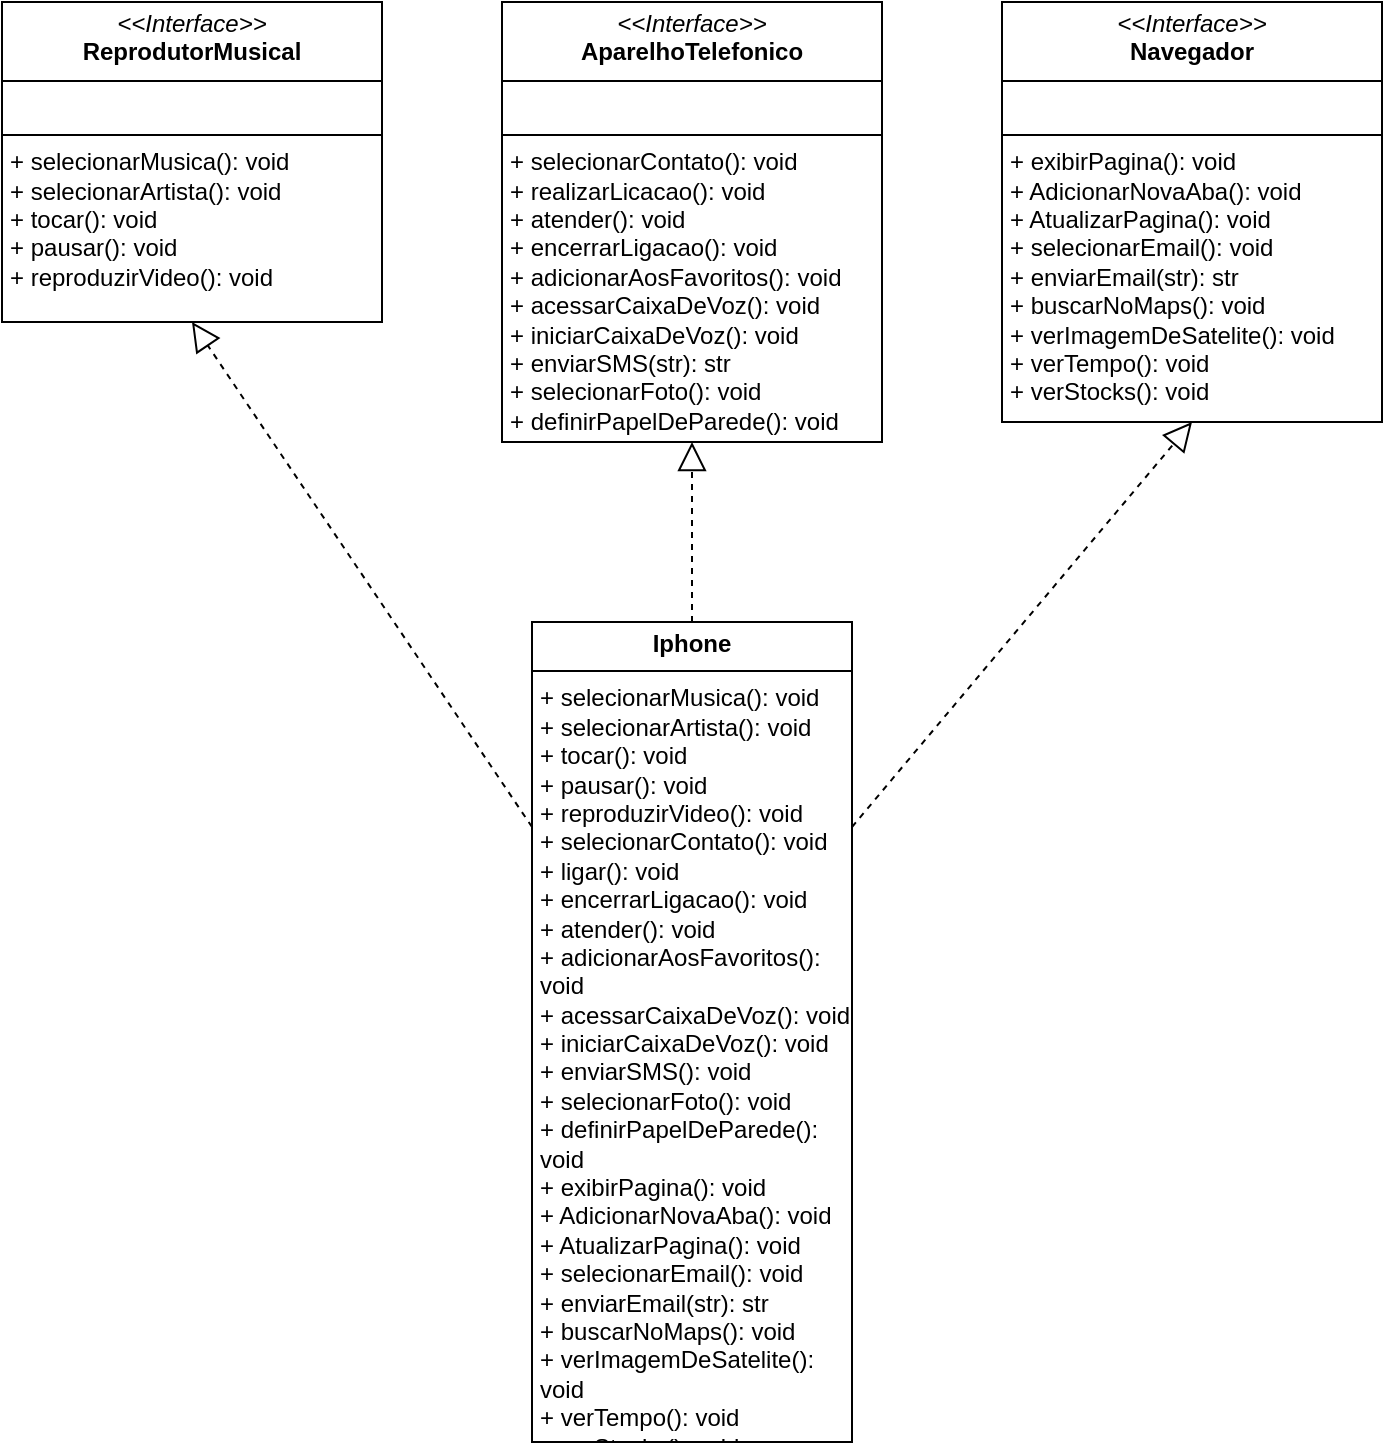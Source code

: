 <mxfile version="24.3.1" type="device">
  <diagram name="Página-1" id="rXHgHu48wUa6cl64H80j">
    <mxGraphModel dx="1042" dy="569" grid="1" gridSize="10" guides="1" tooltips="1" connect="1" arrows="1" fold="1" page="1" pageScale="1" pageWidth="827" pageHeight="1169" math="0" shadow="0">
      <root>
        <mxCell id="0" />
        <mxCell id="1" parent="0" />
        <mxCell id="cfmDMdxEd1KV0VTXRIXI-30" value="&lt;p style=&quot;margin:0px;margin-top:4px;text-align:center;&quot;&gt;&lt;i&gt;&amp;lt;&amp;lt;Interface&amp;gt;&amp;gt;&lt;/i&gt;&lt;br&gt;&lt;b&gt;ReprodutorMusical&lt;/b&gt;&lt;/p&gt;&lt;hr size=&quot;1&quot; style=&quot;border-style:solid;&quot;&gt;&lt;p style=&quot;margin:0px;margin-left:4px;&quot;&gt;&lt;br&gt;&lt;/p&gt;&lt;hr size=&quot;1&quot; style=&quot;border-style:solid;&quot;&gt;&lt;p style=&quot;margin:0px;margin-left:4px;&quot;&gt;&lt;span style=&quot;background-color: initial;&quot;&gt;+ selecionarMusica(): void&lt;/span&gt;&lt;br&gt;&lt;/p&gt;&lt;p style=&quot;margin:0px;margin-left:4px;&quot;&gt;+ selecionarArtista():&amp;nbsp;&lt;span style=&quot;background-color: initial;&quot;&gt;void&lt;/span&gt;&lt;/p&gt;&lt;p style=&quot;margin:0px;margin-left:4px;&quot;&gt;+ tocar(): void&lt;br&gt;+ pausar(): void&lt;/p&gt;&lt;p style=&quot;margin:0px;margin-left:4px;&quot;&gt;+ reproduzirVideo(): void&lt;/p&gt;" style="verticalAlign=top;align=left;overflow=fill;html=1;whiteSpace=wrap;" parent="1" vertex="1">
          <mxGeometry x="50" y="230" width="190" height="160" as="geometry" />
        </mxCell>
        <mxCell id="cfmDMdxEd1KV0VTXRIXI-31" value="&lt;p style=&quot;margin:0px;margin-top:4px;text-align:center;&quot;&gt;&lt;i&gt;&amp;lt;&amp;lt;Interface&amp;gt;&amp;gt;&lt;/i&gt;&lt;br&gt;&lt;b&gt;AparelhoTelefonico&lt;/b&gt;&lt;/p&gt;&lt;hr size=&quot;1&quot; style=&quot;border-style:solid;&quot;&gt;&lt;p style=&quot;margin:0px;margin-left:4px;&quot;&gt;&lt;br&gt;&lt;/p&gt;&lt;hr size=&quot;1&quot; style=&quot;border-style:solid;&quot;&gt;&lt;p style=&quot;margin:0px;margin-left:4px;&quot;&gt;+ selecionarContato(): void&lt;br&gt;+ realizarLicacao(): void&lt;/p&gt;&lt;p style=&quot;margin:0px;margin-left:4px;&quot;&gt;+ atender(): void&lt;/p&gt;&lt;p style=&quot;margin:0px;margin-left:4px;&quot;&gt;+ encerrarLigacao(): void&lt;/p&gt;&lt;p style=&quot;margin:0px;margin-left:4px;&quot;&gt;+ adicionarAosFavoritos(): void&lt;/p&gt;&lt;p style=&quot;margin:0px;margin-left:4px;&quot;&gt;+ acessarCaixaDeVoz(): void&lt;/p&gt;&lt;p style=&quot;margin:0px;margin-left:4px;&quot;&gt;+ iniciarCaixaDeVoz(): void&lt;/p&gt;&lt;p style=&quot;margin:0px;margin-left:4px;&quot;&gt;+ enviarSMS(str): str&lt;/p&gt;&lt;p style=&quot;margin:0px;margin-left:4px;&quot;&gt;&lt;span style=&quot;background-color: initial;&quot;&gt;+ selecionarFoto(): void&lt;/span&gt;&lt;br&gt;&lt;/p&gt;&lt;p style=&quot;margin:0px;margin-left:4px;&quot;&gt;&lt;span style=&quot;background-color: initial;&quot;&gt;+ definirPapelDeParede(): void&lt;/span&gt;&lt;/p&gt;" style="verticalAlign=top;align=left;overflow=fill;html=1;whiteSpace=wrap;" parent="1" vertex="1">
          <mxGeometry x="300" y="230" width="190" height="220" as="geometry" />
        </mxCell>
        <mxCell id="cfmDMdxEd1KV0VTXRIXI-33" value="&lt;p style=&quot;margin:0px;margin-top:4px;text-align:center;&quot;&gt;&lt;i&gt;&amp;lt;&amp;lt;Interface&amp;gt;&amp;gt;&lt;/i&gt;&lt;br&gt;&lt;b&gt;Navegador&lt;/b&gt;&lt;/p&gt;&lt;hr size=&quot;1&quot; style=&quot;border-style:solid;&quot;&gt;&lt;p style=&quot;margin:0px;margin-left:4px;&quot;&gt;&lt;br&gt;&lt;/p&gt;&lt;hr size=&quot;1&quot; style=&quot;border-style:solid;&quot;&gt;&lt;p style=&quot;margin:0px;margin-left:4px;&quot;&gt;+ exibirPagina(): void&lt;/p&gt;&lt;p style=&quot;margin:0px;margin-left:4px;&quot;&gt;+ AdicionarNovaAba(): void&lt;/p&gt;&lt;p style=&quot;margin:0px;margin-left:4px;&quot;&gt;+ AtualizarPagina(): void&lt;/p&gt;&lt;p style=&quot;margin:0px;margin-left:4px;&quot;&gt;+ selecionarEmail(): void&lt;/p&gt;&lt;p style=&quot;margin:0px;margin-left:4px;&quot;&gt;+ enviarEmail(str): str&lt;/p&gt;&lt;p style=&quot;margin:0px;margin-left:4px;&quot;&gt;+ buscarNoMaps(): void&lt;/p&gt;&lt;p style=&quot;margin:0px;margin-left:4px;&quot;&gt;+ verImagemDeSatelite(): void&lt;/p&gt;&lt;p style=&quot;margin:0px;margin-left:4px;&quot;&gt;+ verTempo(): void&lt;/p&gt;&lt;p style=&quot;margin:0px;margin-left:4px;&quot;&gt;+ verStocks(): void&lt;/p&gt;" style="verticalAlign=top;align=left;overflow=fill;html=1;whiteSpace=wrap;" parent="1" vertex="1">
          <mxGeometry x="550" y="230" width="190" height="210" as="geometry" />
        </mxCell>
        <mxCell id="cfmDMdxEd1KV0VTXRIXI-53" value="&lt;p style=&quot;margin:0px;margin-top:4px;text-align:center;&quot;&gt;&lt;b&gt;Iphone&lt;/b&gt;&lt;/p&gt;&lt;hr size=&quot;1&quot; style=&quot;border-style:solid;&quot;&gt;&lt;p style=&quot;margin: 0px 0px 0px 4px;&quot;&gt;&lt;span style=&quot;background-color: initial;&quot;&gt;+ selecionarMusica(): void&lt;/span&gt;&lt;br&gt;&lt;/p&gt;&lt;p style=&quot;margin: 0px 0px 0px 4px;&quot;&gt;+ selecionarArtista():&amp;nbsp;&lt;span style=&quot;background-color: initial;&quot;&gt;void&lt;/span&gt;&lt;/p&gt;&lt;p style=&quot;margin: 0px 0px 0px 4px;&quot;&gt;+ tocar(): void&lt;br&gt;+ pausar(): void&lt;/p&gt;&lt;p style=&quot;margin: 0px 0px 0px 4px;&quot;&gt;+ reproduzirVideo(): void&lt;/p&gt;&lt;p style=&quot;margin: 0px 0px 0px 4px;&quot;&gt;+ selecionarContato(): void&lt;br&gt;+ ligar(): void&lt;/p&gt;&lt;p style=&quot;margin: 0px 0px 0px 4px;&quot;&gt;+ encerrarLigacao(): void&lt;/p&gt;&lt;p style=&quot;margin: 0px 0px 0px 4px;&quot;&gt;+ atender(): void&lt;/p&gt;&lt;p style=&quot;margin: 0px 0px 0px 4px;&quot;&gt;+ adicionarAosFavoritos(): void&lt;/p&gt;&lt;p style=&quot;margin: 0px 0px 0px 4px;&quot;&gt;+ acessarCaixaDeVoz(): void&lt;/p&gt;&lt;p style=&quot;margin: 0px 0px 0px 4px;&quot;&gt;+ iniciarCaixaDeVoz(): void&lt;/p&gt;&lt;p style=&quot;margin: 0px 0px 0px 4px;&quot;&gt;+ enviarSMS(): void&lt;/p&gt;&lt;p style=&quot;margin: 0px 0px 0px 4px;&quot;&gt;&lt;span style=&quot;background-color: initial;&quot;&gt;+ selecionarFoto(): void&lt;/span&gt;&lt;br&gt;&lt;/p&gt;&lt;p style=&quot;margin: 0px 0px 0px 4px;&quot;&gt;&lt;span style=&quot;background-color: initial;&quot;&gt;+ definirPapelDeParede(): void&lt;/span&gt;&lt;/p&gt;&lt;p style=&quot;margin: 0px 0px 0px 4px;&quot;&gt;+ exibirPagina(): void&lt;/p&gt;&lt;p style=&quot;margin: 0px 0px 0px 4px;&quot;&gt;+ AdicionarNovaAba(): void&lt;/p&gt;&lt;p style=&quot;margin: 0px 0px 0px 4px;&quot;&gt;+ AtualizarPagina(): void&lt;/p&gt;&lt;p style=&quot;margin: 0px 0px 0px 4px;&quot;&gt;+ selecionarEmail(): void&lt;/p&gt;&lt;p style=&quot;margin: 0px 0px 0px 4px;&quot;&gt;+ enviarEmail(str): str&lt;/p&gt;&lt;p style=&quot;margin: 0px 0px 0px 4px;&quot;&gt;+ buscarNoMaps(): void&lt;/p&gt;&lt;p style=&quot;margin: 0px 0px 0px 4px;&quot;&gt;+ verImagemDeSatelite(): void&lt;/p&gt;&lt;p style=&quot;margin: 0px 0px 0px 4px;&quot;&gt;+ verTempo(): void&lt;/p&gt;&lt;p style=&quot;margin: 0px 0px 0px 4px;&quot;&gt;+ verStocks(): void&lt;/p&gt;" style="verticalAlign=top;align=left;overflow=fill;html=1;whiteSpace=wrap;" parent="1" vertex="1">
          <mxGeometry x="315" y="540" width="160" height="410" as="geometry" />
        </mxCell>
        <mxCell id="dVJJc8QnP2RhziFGEgk_-4" value="" style="endArrow=block;dashed=1;endFill=0;endSize=12;html=1;rounded=0;entryX=0.5;entryY=1;entryDx=0;entryDy=0;" edge="1" parent="1" source="cfmDMdxEd1KV0VTXRIXI-53" target="cfmDMdxEd1KV0VTXRIXI-31">
          <mxGeometry width="160" relative="1" as="geometry">
            <mxPoint x="315" y="490" as="sourcePoint" />
            <mxPoint x="475" y="490" as="targetPoint" />
          </mxGeometry>
        </mxCell>
        <mxCell id="dVJJc8QnP2RhziFGEgk_-5" value="" style="endArrow=block;dashed=1;endFill=0;endSize=12;html=1;rounded=0;entryX=0.5;entryY=1;entryDx=0;entryDy=0;exitX=1;exitY=0.25;exitDx=0;exitDy=0;" edge="1" parent="1" source="cfmDMdxEd1KV0VTXRIXI-53" target="cfmDMdxEd1KV0VTXRIXI-33">
          <mxGeometry width="160" relative="1" as="geometry">
            <mxPoint x="630" y="510" as="sourcePoint" />
            <mxPoint x="790" y="510" as="targetPoint" />
          </mxGeometry>
        </mxCell>
        <mxCell id="dVJJc8QnP2RhziFGEgk_-6" value="" style="endArrow=block;dashed=1;endFill=0;endSize=12;html=1;rounded=0;entryX=0.5;entryY=1;entryDx=0;entryDy=0;exitX=0;exitY=0.25;exitDx=0;exitDy=0;" edge="1" parent="1" source="cfmDMdxEd1KV0VTXRIXI-53" target="cfmDMdxEd1KV0VTXRIXI-30">
          <mxGeometry width="160" relative="1" as="geometry">
            <mxPoint x="65" y="570" as="sourcePoint" />
            <mxPoint x="225" y="570" as="targetPoint" />
          </mxGeometry>
        </mxCell>
      </root>
    </mxGraphModel>
  </diagram>
</mxfile>
